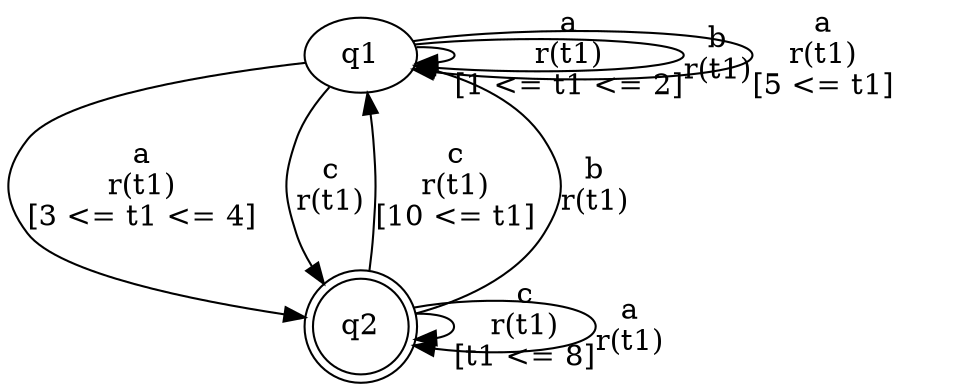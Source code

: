 digraph L {
	qq1[label=q1]
	qq2[label=q2 shape=doublecircle]
	qq1 -> qq1[label="a\nr(t1)\n[1 <= t1 <= 2]"]
	qq1 -> qq2[label="a\nr(t1)\n[3 <= t1 <= 4]"]
	qq2 -> qq1[label="c\nr(t1)\n[10 <= t1]"]
	qq2 -> qq2[label="c\nr(t1)\n[t1 <= 8]"]
	qq2 -> qq2[label="a\nr(t1)\n"]
	qq2 -> qq1[label="b\nr(t1)\n"]
	qq1 -> qq2[label="c\nr(t1)\n"]
	qq1 -> qq1[label="b\nr(t1)\n"]
	qq1 -> qq1[label="a\nr(t1)\n[5 <= t1]"]
}
